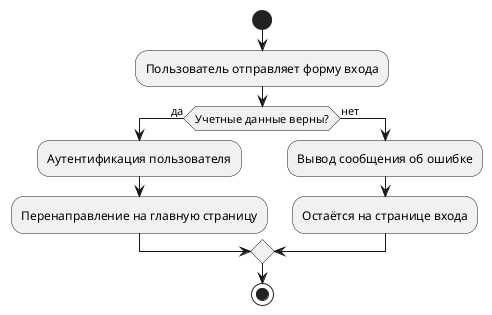 
@startuml
start
:Пользователь отправляет форму входа;
if (Учетные данные верны?) then (да)
    :Аутентификация пользователя;
    :Перенаправление на главную страницу;
else (нет)
    :Вывод сообщения об ошибке;
    :Остаётся на странице входа;
endif
stop
@enduml
